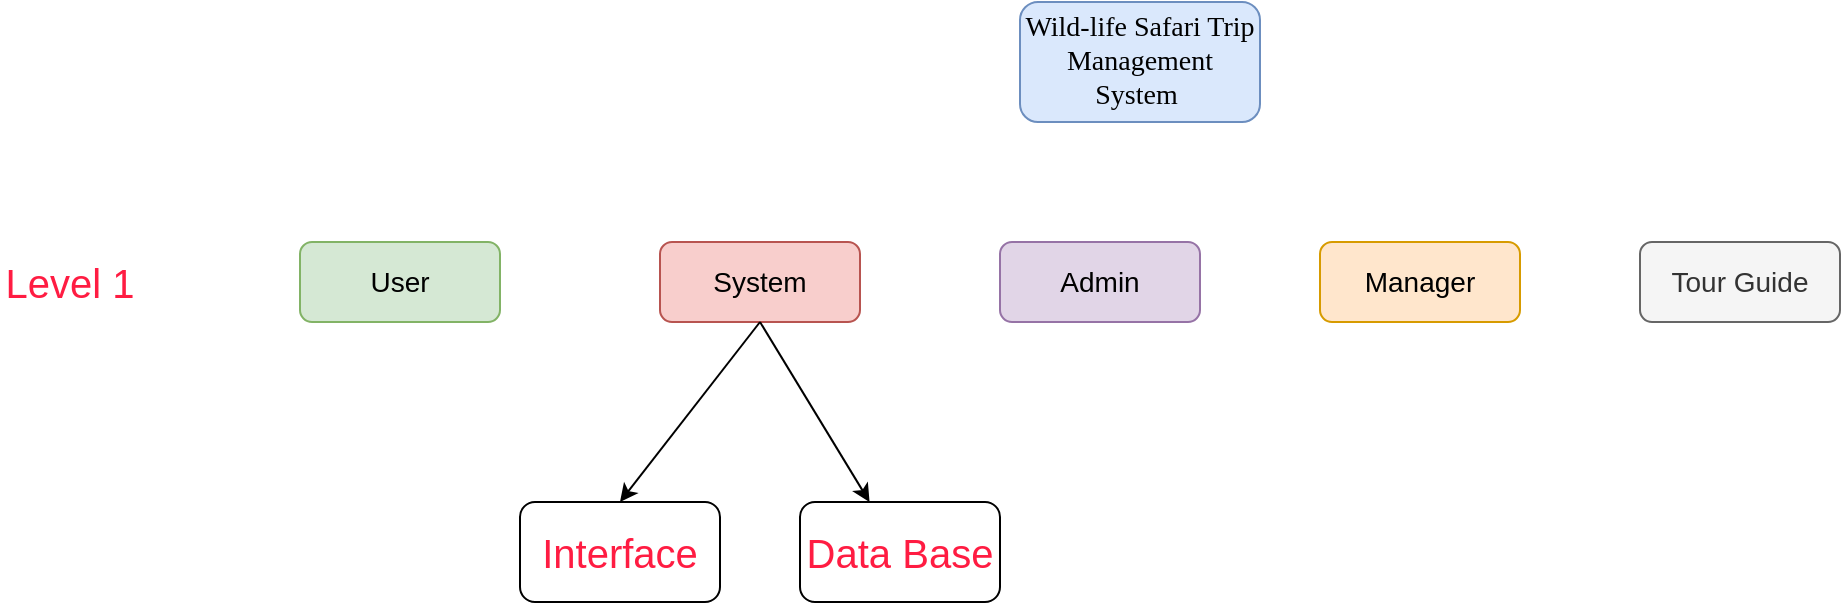 <mxfile version="17.4.6" type="device"><diagram id="ijvVdflf1sEwd_lTQ4xP" name="Page-1"><mxGraphModel dx="1888" dy="513" grid="1" gridSize="10" guides="1" tooltips="1" connect="1" arrows="1" fold="1" page="1" pageScale="1" pageWidth="850" pageHeight="1100" math="0" shadow="0"><root><mxCell id="0"/><mxCell id="1" parent="0"/><mxCell id="0-Q7aN8HBRbZhulByCxq-1" value="&lt;span style=&quot;font-size: 14px ; font-family: &amp;#34;times new roman&amp;#34; , serif&quot;&gt;Wild-life Safari Trip Management System&amp;nbsp;&lt;/span&gt;" style="rounded=1;whiteSpace=wrap;html=1;fillColor=#dae8fc;strokeColor=#6c8ebf;" vertex="1" parent="1"><mxGeometry x="350" y="40" width="120" height="60" as="geometry"/></mxCell><mxCell id="0-Q7aN8HBRbZhulByCxq-2" value="User" style="rounded=1;whiteSpace=wrap;html=1;fontSize=14;fillColor=#d5e8d4;strokeColor=#82b366;" vertex="1" parent="1"><mxGeometry x="-10" y="160" width="100" height="40" as="geometry"/></mxCell><mxCell id="0-Q7aN8HBRbZhulByCxq-3" value="System" style="rounded=1;whiteSpace=wrap;html=1;fontSize=14;fillColor=#f8cecc;strokeColor=#b85450;" vertex="1" parent="1"><mxGeometry x="170" y="160" width="100" height="40" as="geometry"/></mxCell><mxCell id="0-Q7aN8HBRbZhulByCxq-4" value="Admin" style="rounded=1;whiteSpace=wrap;html=1;fontSize=14;fillColor=#e1d5e7;strokeColor=#9673a6;" vertex="1" parent="1"><mxGeometry x="340" y="160" width="100" height="40" as="geometry"/></mxCell><mxCell id="0-Q7aN8HBRbZhulByCxq-5" value="Manager" style="rounded=1;whiteSpace=wrap;html=1;fontSize=14;fillColor=#ffe6cc;strokeColor=#d79b00;" vertex="1" parent="1"><mxGeometry x="500" y="160" width="100" height="40" as="geometry"/></mxCell><mxCell id="0-Q7aN8HBRbZhulByCxq-6" value="Tour Guide" style="rounded=1;whiteSpace=wrap;html=1;fontSize=14;fillColor=#f5f5f5;fontColor=#333333;strokeColor=#666666;" vertex="1" parent="1"><mxGeometry x="660" y="160" width="100" height="40" as="geometry"/></mxCell><mxCell id="0-Q7aN8HBRbZhulByCxq-7" value="&lt;font color=&quot;#ff1c42&quot; style=&quot;font-size: 20px&quot;&gt;Level 1&lt;/font&gt;" style="text;html=1;strokeColor=none;fillColor=none;align=center;verticalAlign=middle;whiteSpace=wrap;rounded=0;fontSize=14;" vertex="1" parent="1"><mxGeometry x="-160" y="167.5" width="70" height="25" as="geometry"/></mxCell><mxCell id="0-Q7aN8HBRbZhulByCxq-8" value="Interface" style="rounded=1;whiteSpace=wrap;html=1;fontSize=20;fontColor=#FF1C42;" vertex="1" parent="1"><mxGeometry x="100" y="290" width="100" height="50" as="geometry"/></mxCell><mxCell id="0-Q7aN8HBRbZhulByCxq-9" value="Data Base" style="rounded=1;whiteSpace=wrap;html=1;fontSize=20;fontColor=#FF1C42;" vertex="1" parent="1"><mxGeometry x="240" y="290" width="100" height="50" as="geometry"/></mxCell><mxCell id="0-Q7aN8HBRbZhulByCxq-10" value="" style="endArrow=classic;html=1;rounded=0;fontSize=20;fontColor=#FF1C42;exitX=0.5;exitY=1;exitDx=0;exitDy=0;entryX=0.5;entryY=0;entryDx=0;entryDy=0;" edge="1" parent="1" source="0-Q7aN8HBRbZhulByCxq-3" target="0-Q7aN8HBRbZhulByCxq-8"><mxGeometry width="50" height="50" relative="1" as="geometry"><mxPoint x="230" y="310" as="sourcePoint"/><mxPoint x="280" y="260" as="targetPoint"/></mxGeometry></mxCell><mxCell id="0-Q7aN8HBRbZhulByCxq-12" value="" style="endArrow=classic;html=1;rounded=0;fontSize=20;fontColor=#FF1C42;exitX=0.5;exitY=1;exitDx=0;exitDy=0;" edge="1" parent="1" source="0-Q7aN8HBRbZhulByCxq-3" target="0-Q7aN8HBRbZhulByCxq-9"><mxGeometry width="50" height="50" relative="1" as="geometry"><mxPoint x="230" y="210" as="sourcePoint"/><mxPoint x="160" y="300" as="targetPoint"/></mxGeometry></mxCell></root></mxGraphModel></diagram></mxfile>